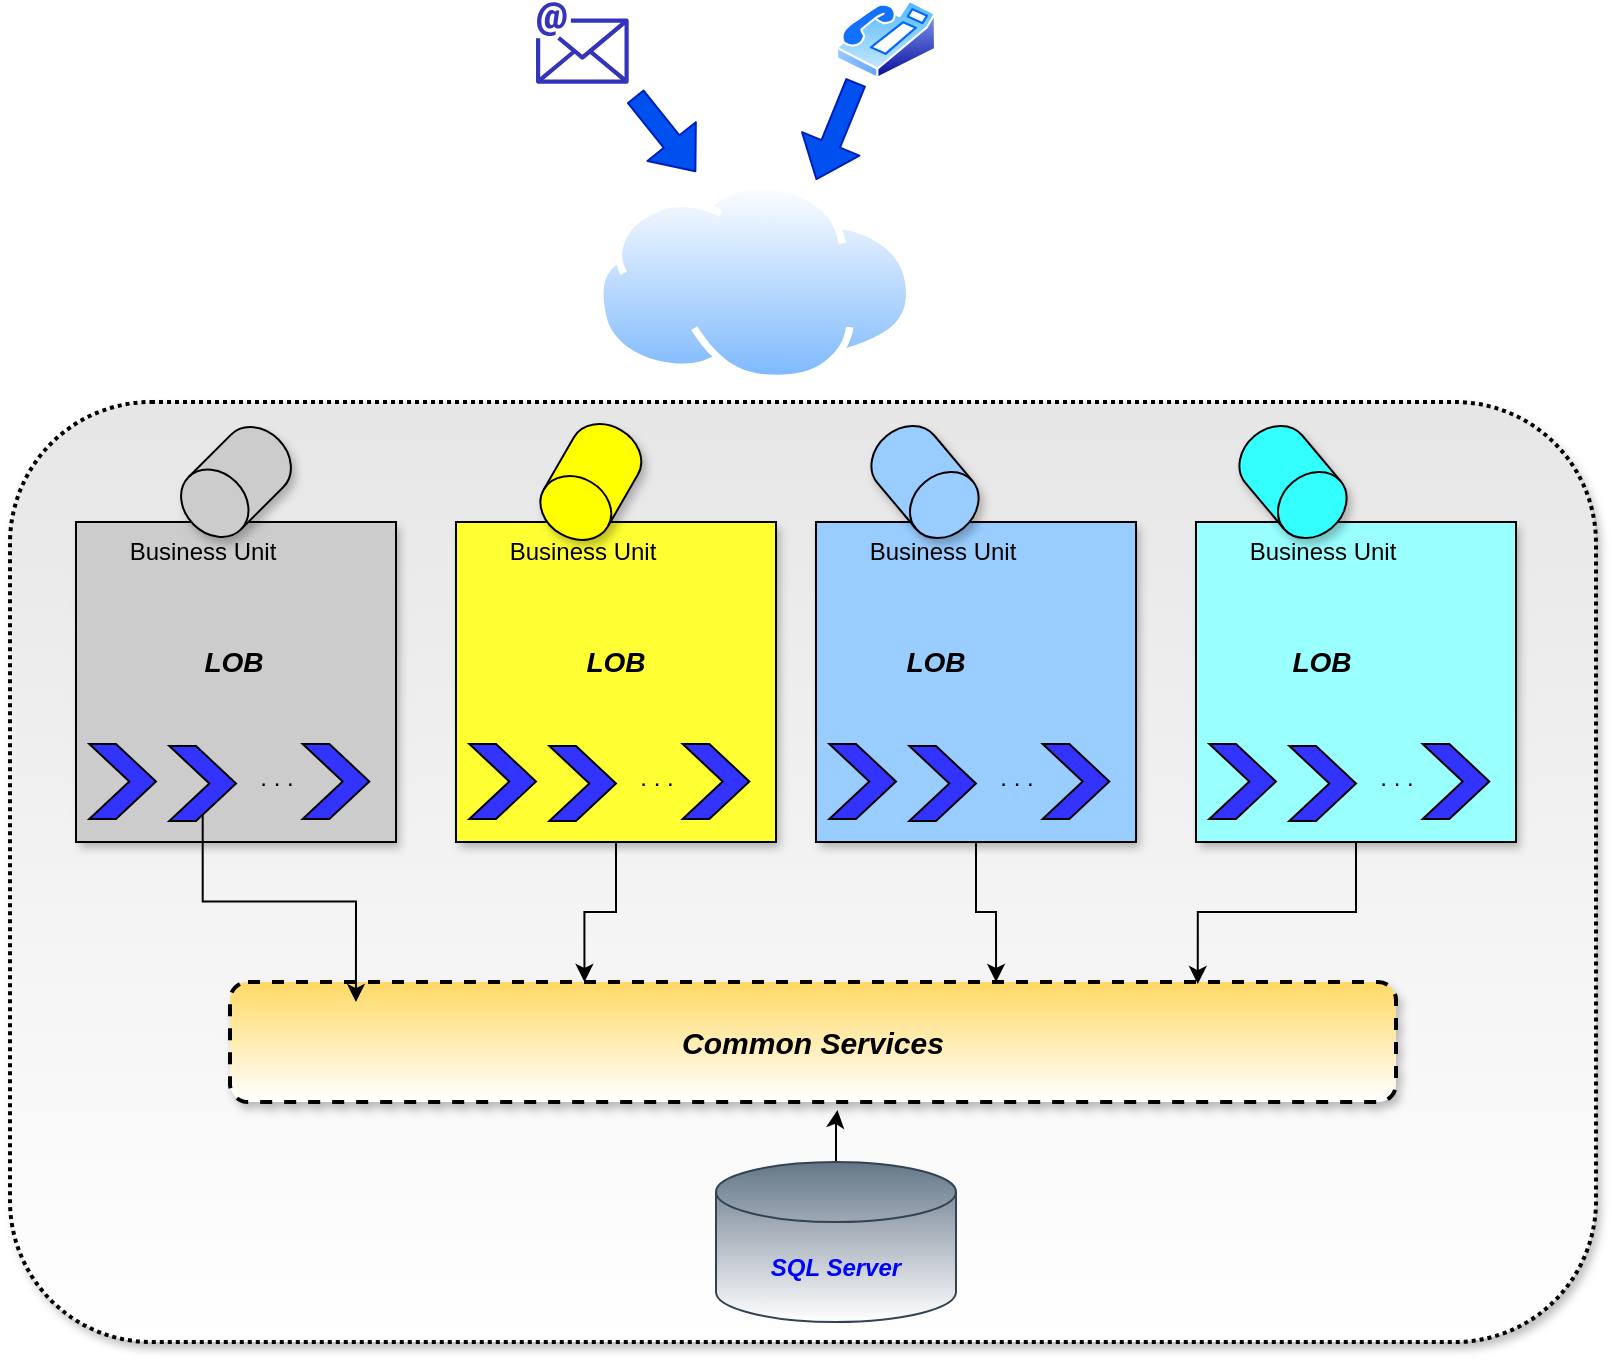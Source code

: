 <mxfile version="14.9.2" type="device"><diagram id="4MPoFTdNyFoeWIg-poJV" name="Page-1"><mxGraphModel dx="1117" dy="876" grid="1" gridSize="10" guides="1" tooltips="1" connect="1" arrows="1" fold="1" page="1" pageScale="1" pageWidth="1100" pageHeight="850" math="0" shadow="0"><root><mxCell id="0"/><mxCell id="1" parent="0"/><mxCell id="2uRRbdlk25BAYOI-nDra-14" value="" style="rounded=1;whiteSpace=wrap;html=1;shadow=1;glass=0;dashed=1;sketch=0;strokeWidth=2;gradientColor=#ffffff;dashPattern=1 1;fillColor=#E6E6E6;" vertex="1" parent="1"><mxGeometry x="87" y="250" width="793" height="470" as="geometry"/></mxCell><mxCell id="nF6u8aJNeLtkBNPNNLWe-8" value="" style="group;shadow=1;sketch=0;fillColor=#CCCCCC;" parent="1" vertex="1" connectable="0"><mxGeometry x="120" y="310" width="160" height="160" as="geometry"/></mxCell><mxCell id="nF6u8aJNeLtkBNPNNLWe-1" value="" style="whiteSpace=wrap;html=1;aspect=fixed;align=left;container=0;fillColor=#CCCCCC;" parent="nF6u8aJNeLtkBNPNNLWe-8" vertex="1"><mxGeometry width="160" height="160" as="geometry"/></mxCell><mxCell id="nF6u8aJNeLtkBNPNNLWe-2" value="" style="shape=step;perimeter=stepPerimeter;whiteSpace=wrap;html=1;fixedSize=1;container=0;fillColor=#3333FF;" parent="nF6u8aJNeLtkBNPNNLWe-8" vertex="1"><mxGeometry x="6.667" y="111" width="33.333" height="37.5" as="geometry"/></mxCell><mxCell id="nF6u8aJNeLtkBNPNNLWe-3" value="" style="shape=step;perimeter=stepPerimeter;whiteSpace=wrap;html=1;fixedSize=1;container=0;fillColor=#3333FF;" parent="nF6u8aJNeLtkBNPNNLWe-8" vertex="1"><mxGeometry x="46.667" y="112" width="33.333" height="37.5" as="geometry"/></mxCell><mxCell id="nF6u8aJNeLtkBNPNNLWe-4" value="" style="shape=step;perimeter=stepPerimeter;whiteSpace=wrap;html=1;fixedSize=1;container=0;fillColor=#3333FF;" parent="nF6u8aJNeLtkBNPNNLWe-8" vertex="1"><mxGeometry x="113.333" y="111" width="33.333" height="37.5" as="geometry"/></mxCell><mxCell id="nF6u8aJNeLtkBNPNNLWe-5" value=". . ." style="text;html=1;strokeColor=none;fillColor=none;align=center;verticalAlign=middle;whiteSpace=wrap;rounded=0;container=0;" parent="nF6u8aJNeLtkBNPNNLWe-8" vertex="1"><mxGeometry x="86.667" y="120.25" width="26.667" height="15.0" as="geometry"/></mxCell><mxCell id="nF6u8aJNeLtkBNPNNLWe-6" value="Business Unit" style="text;html=1;strokeColor=none;fillColor=none;align=center;verticalAlign=middle;whiteSpace=wrap;rounded=0;container=0;" parent="nF6u8aJNeLtkBNPNNLWe-8" vertex="1"><mxGeometry x="6.67" y="7.5" width="113.33" height="15" as="geometry"/></mxCell><mxCell id="2uRRbdlk25BAYOI-nDra-1" value="&lt;b&gt;&lt;i&gt;&lt;font style=&quot;font-size: 14px&quot;&gt;LOB&lt;/font&gt;&lt;/i&gt;&lt;/b&gt;" style="text;html=1;strokeColor=none;fillColor=none;align=center;verticalAlign=middle;whiteSpace=wrap;rounded=0;shadow=1;glass=0;dashed=1;sketch=0;" vertex="1" parent="nF6u8aJNeLtkBNPNNLWe-8"><mxGeometry x="59" y="60" width="40" height="20" as="geometry"/></mxCell><mxCell id="nF6u8aJNeLtkBNPNNLWe-9" value="" style="group;fillColor=#FFFF00;shadow=1;sketch=0;" parent="1" vertex="1" connectable="0"><mxGeometry x="310" y="310" width="160" height="160" as="geometry"/></mxCell><mxCell id="nF6u8aJNeLtkBNPNNLWe-10" value="" style="whiteSpace=wrap;html=1;aspect=fixed;align=left;container=0;fillColor=#FFFF33;" parent="nF6u8aJNeLtkBNPNNLWe-9" vertex="1"><mxGeometry width="160" height="160" as="geometry"/></mxCell><mxCell id="nF6u8aJNeLtkBNPNNLWe-11" value="" style="shape=step;perimeter=stepPerimeter;whiteSpace=wrap;html=1;fixedSize=1;container=0;fillColor=#3333FF;" parent="nF6u8aJNeLtkBNPNNLWe-9" vertex="1"><mxGeometry x="6.667" y="111" width="33.333" height="37.5" as="geometry"/></mxCell><mxCell id="nF6u8aJNeLtkBNPNNLWe-12" value="" style="shape=step;perimeter=stepPerimeter;whiteSpace=wrap;html=1;fixedSize=1;container=0;fillColor=#3333FF;" parent="nF6u8aJNeLtkBNPNNLWe-9" vertex="1"><mxGeometry x="46.667" y="112" width="33.333" height="37.5" as="geometry"/></mxCell><mxCell id="nF6u8aJNeLtkBNPNNLWe-13" value="" style="shape=step;perimeter=stepPerimeter;whiteSpace=wrap;html=1;fixedSize=1;container=0;fillColor=#3333FF;" parent="nF6u8aJNeLtkBNPNNLWe-9" vertex="1"><mxGeometry x="113.333" y="111" width="33.333" height="37.5" as="geometry"/></mxCell><mxCell id="nF6u8aJNeLtkBNPNNLWe-14" value=". . ." style="text;html=1;strokeColor=none;fillColor=none;align=center;verticalAlign=middle;whiteSpace=wrap;rounded=0;container=0;" parent="nF6u8aJNeLtkBNPNNLWe-9" vertex="1"><mxGeometry x="86.667" y="120.25" width="26.667" height="15.0" as="geometry"/></mxCell><mxCell id="nF6u8aJNeLtkBNPNNLWe-15" value="Business Unit" style="text;html=1;strokeColor=none;fillColor=none;align=center;verticalAlign=middle;whiteSpace=wrap;rounded=0;container=0;" parent="nF6u8aJNeLtkBNPNNLWe-9" vertex="1"><mxGeometry x="6.67" y="7.5" width="113.33" height="15" as="geometry"/></mxCell><mxCell id="2uRRbdlk25BAYOI-nDra-10" value="&lt;b&gt;&lt;i&gt;&lt;font style=&quot;font-size: 14px&quot;&gt;LOB&lt;/font&gt;&lt;/i&gt;&lt;/b&gt;" style="text;html=1;strokeColor=none;fillColor=none;align=center;verticalAlign=middle;whiteSpace=wrap;rounded=0;shadow=1;glass=0;dashed=1;sketch=0;" vertex="1" parent="nF6u8aJNeLtkBNPNNLWe-9"><mxGeometry x="60" y="60" width="40" height="20" as="geometry"/></mxCell><mxCell id="nF6u8aJNeLtkBNPNNLWe-16" value="" style="group;shadow=1;sketch=0;fillColor=#99CCFF;" parent="1" vertex="1" connectable="0"><mxGeometry x="490" y="310" width="160" height="160" as="geometry"/></mxCell><mxCell id="nF6u8aJNeLtkBNPNNLWe-17" value="" style="whiteSpace=wrap;html=1;aspect=fixed;align=left;container=0;fillColor=#99CCFF;" parent="nF6u8aJNeLtkBNPNNLWe-16" vertex="1"><mxGeometry width="160" height="160" as="geometry"/></mxCell><mxCell id="nF6u8aJNeLtkBNPNNLWe-18" value="" style="shape=step;perimeter=stepPerimeter;whiteSpace=wrap;html=1;fixedSize=1;container=0;fillColor=#3333FF;" parent="nF6u8aJNeLtkBNPNNLWe-16" vertex="1"><mxGeometry x="6.667" y="111" width="33.333" height="37.5" as="geometry"/></mxCell><mxCell id="nF6u8aJNeLtkBNPNNLWe-19" value="" style="shape=step;perimeter=stepPerimeter;whiteSpace=wrap;html=1;fixedSize=1;container=0;fillColor=#3333FF;" parent="nF6u8aJNeLtkBNPNNLWe-16" vertex="1"><mxGeometry x="46.667" y="112" width="33.333" height="37.5" as="geometry"/></mxCell><mxCell id="nF6u8aJNeLtkBNPNNLWe-20" value="" style="shape=step;perimeter=stepPerimeter;whiteSpace=wrap;html=1;fixedSize=1;container=0;fillColor=#3333FF;" parent="nF6u8aJNeLtkBNPNNLWe-16" vertex="1"><mxGeometry x="113.333" y="111" width="33.333" height="37.5" as="geometry"/></mxCell><mxCell id="nF6u8aJNeLtkBNPNNLWe-21" value=". . ." style="text;html=1;strokeColor=none;fillColor=none;align=center;verticalAlign=middle;whiteSpace=wrap;rounded=0;container=0;" parent="nF6u8aJNeLtkBNPNNLWe-16" vertex="1"><mxGeometry x="86.667" y="120.25" width="26.667" height="15.0" as="geometry"/></mxCell><mxCell id="nF6u8aJNeLtkBNPNNLWe-22" value="Business Unit" style="text;html=1;strokeColor=none;fillColor=none;align=center;verticalAlign=middle;whiteSpace=wrap;rounded=0;container=0;" parent="nF6u8aJNeLtkBNPNNLWe-16" vertex="1"><mxGeometry x="6.67" y="7.5" width="113.33" height="15" as="geometry"/></mxCell><mxCell id="2uRRbdlk25BAYOI-nDra-11" value="&lt;b&gt;&lt;i&gt;&lt;font style=&quot;font-size: 14px&quot;&gt;LOB&lt;/font&gt;&lt;/i&gt;&lt;/b&gt;" style="text;html=1;strokeColor=none;fillColor=none;align=center;verticalAlign=middle;whiteSpace=wrap;rounded=0;shadow=1;glass=0;dashed=1;sketch=0;" vertex="1" parent="nF6u8aJNeLtkBNPNNLWe-16"><mxGeometry x="40" y="60" width="40" height="20" as="geometry"/></mxCell><mxCell id="nF6u8aJNeLtkBNPNNLWe-23" value="" style="group;fillColor=#99FFFF;shadow=1;sketch=0;" parent="1" vertex="1" connectable="0"><mxGeometry x="680" y="310" width="160" height="160" as="geometry"/></mxCell><mxCell id="nF6u8aJNeLtkBNPNNLWe-24" value="" style="whiteSpace=wrap;html=1;aspect=fixed;align=left;container=0;fillColor=#99FFFF;" parent="nF6u8aJNeLtkBNPNNLWe-23" vertex="1"><mxGeometry width="160" height="160" as="geometry"/></mxCell><mxCell id="nF6u8aJNeLtkBNPNNLWe-25" value="" style="shape=step;perimeter=stepPerimeter;whiteSpace=wrap;html=1;fixedSize=1;container=0;fillColor=#3333FF;" parent="nF6u8aJNeLtkBNPNNLWe-23" vertex="1"><mxGeometry x="6.667" y="111" width="33.333" height="37.5" as="geometry"/></mxCell><mxCell id="nF6u8aJNeLtkBNPNNLWe-26" value="" style="shape=step;perimeter=stepPerimeter;whiteSpace=wrap;html=1;fixedSize=1;container=0;fillColor=#3333FF;" parent="nF6u8aJNeLtkBNPNNLWe-23" vertex="1"><mxGeometry x="46.667" y="112" width="33.333" height="37.5" as="geometry"/></mxCell><mxCell id="nF6u8aJNeLtkBNPNNLWe-27" value="" style="shape=step;perimeter=stepPerimeter;whiteSpace=wrap;html=1;fixedSize=1;container=0;fillColor=#3333FF;" parent="nF6u8aJNeLtkBNPNNLWe-23" vertex="1"><mxGeometry x="113.333" y="111" width="33.333" height="37.5" as="geometry"/></mxCell><mxCell id="nF6u8aJNeLtkBNPNNLWe-28" value=". . ." style="text;html=1;strokeColor=none;fillColor=none;align=center;verticalAlign=middle;whiteSpace=wrap;rounded=0;container=0;" parent="nF6u8aJNeLtkBNPNNLWe-23" vertex="1"><mxGeometry x="86.667" y="120.25" width="26.667" height="15.0" as="geometry"/></mxCell><mxCell id="nF6u8aJNeLtkBNPNNLWe-29" value="Business Unit" style="text;html=1;strokeColor=none;fillColor=none;align=center;verticalAlign=middle;whiteSpace=wrap;rounded=0;container=0;" parent="nF6u8aJNeLtkBNPNNLWe-23" vertex="1"><mxGeometry x="6.67" y="7.5" width="113.33" height="15" as="geometry"/></mxCell><mxCell id="2uRRbdlk25BAYOI-nDra-12" value="&lt;b&gt;&lt;i&gt;&lt;font style=&quot;font-size: 14px&quot;&gt;LOB&lt;/font&gt;&lt;/i&gt;&lt;/b&gt;" style="text;html=1;strokeColor=none;fillColor=none;align=center;verticalAlign=middle;whiteSpace=wrap;rounded=0;shadow=1;glass=0;dashed=1;sketch=0;" vertex="1" parent="nF6u8aJNeLtkBNPNNLWe-23"><mxGeometry x="43.34" y="60" width="40" height="20" as="geometry"/></mxCell><mxCell id="nF6u8aJNeLtkBNPNNLWe-32" style="edgeStyle=orthogonalEdgeStyle;rounded=0;orthogonalLoop=1;jettySize=auto;html=1;entryX=0.521;entryY=1.067;entryDx=0;entryDy=0;entryPerimeter=0;" parent="1" source="nF6u8aJNeLtkBNPNNLWe-30" target="nF6u8aJNeLtkBNPNNLWe-31" edge="1"><mxGeometry relative="1" as="geometry"/></mxCell><mxCell id="nF6u8aJNeLtkBNPNNLWe-30" value="&lt;i&gt;&lt;b&gt;&lt;font color=&quot;#0000ff&quot;&gt;SQL Server&lt;/font&gt;&lt;/b&gt;&lt;/i&gt;" style="shape=cylinder3;whiteSpace=wrap;html=1;boundedLbl=1;backgroundOutline=1;size=15;fillColor=#647687;strokeColor=#314354;fontColor=#ffffff;gradientColor=#ffffff;" parent="1" vertex="1"><mxGeometry x="440" y="630" width="120" height="80" as="geometry"/></mxCell><mxCell id="nF6u8aJNeLtkBNPNNLWe-31" value="&lt;i&gt;&lt;b&gt;&lt;font style=&quot;font-size: 15px&quot;&gt;Common Services&lt;/font&gt;&lt;/b&gt;&lt;/i&gt;" style="rounded=1;whiteSpace=wrap;html=1;fillColor=#FFD966;gradientColor=#ffffff;dashed=1;strokeWidth=2;shadow=1;sketch=0;glass=0;" parent="1" vertex="1"><mxGeometry x="197" y="540" width="583" height="60" as="geometry"/></mxCell><mxCell id="nF6u8aJNeLtkBNPNNLWe-33" style="edgeStyle=orthogonalEdgeStyle;rounded=0;orthogonalLoop=1;jettySize=auto;html=1;entryX=0.108;entryY=0.167;entryDx=0;entryDy=0;entryPerimeter=0;" parent="1" source="nF6u8aJNeLtkBNPNNLWe-3" target="nF6u8aJNeLtkBNPNNLWe-31" edge="1"><mxGeometry relative="1" as="geometry"/></mxCell><mxCell id="nF6u8aJNeLtkBNPNNLWe-34" style="edgeStyle=orthogonalEdgeStyle;rounded=0;orthogonalLoop=1;jettySize=auto;html=1;entryX=0.304;entryY=0;entryDx=0;entryDy=0;entryPerimeter=0;" parent="1" source="nF6u8aJNeLtkBNPNNLWe-10" target="nF6u8aJNeLtkBNPNNLWe-31" edge="1"><mxGeometry relative="1" as="geometry"/></mxCell><mxCell id="nF6u8aJNeLtkBNPNNLWe-35" style="edgeStyle=orthogonalEdgeStyle;rounded=0;orthogonalLoop=1;jettySize=auto;html=1;entryX=0.657;entryY=0;entryDx=0;entryDy=0;entryPerimeter=0;" parent="1" source="nF6u8aJNeLtkBNPNNLWe-17" target="nF6u8aJNeLtkBNPNNLWe-31" edge="1"><mxGeometry relative="1" as="geometry"/></mxCell><mxCell id="nF6u8aJNeLtkBNPNNLWe-36" style="edgeStyle=orthogonalEdgeStyle;rounded=0;orthogonalLoop=1;jettySize=auto;html=1;entryX=0.83;entryY=0.017;entryDx=0;entryDy=0;entryPerimeter=0;" parent="1" source="nF6u8aJNeLtkBNPNNLWe-24" target="nF6u8aJNeLtkBNPNNLWe-31" edge="1"><mxGeometry relative="1" as="geometry"/></mxCell><mxCell id="nF6u8aJNeLtkBNPNNLWe-37" value="" style="shape=cylinder3;whiteSpace=wrap;html=1;boundedLbl=1;backgroundOutline=1;size=15;rotation=-135;shadow=1;sketch=0;fillColor=#CCCCCC;" parent="1" vertex="1"><mxGeometry x="181.5" y="260" width="37" height="60" as="geometry"/></mxCell><mxCell id="nF6u8aJNeLtkBNPNNLWe-38" value="" style="shape=cylinder3;whiteSpace=wrap;html=1;boundedLbl=1;backgroundOutline=1;size=15;rotation=-150;fillColor=#FFFF00;shadow=1;sketch=0;" parent="1" vertex="1"><mxGeometry x="358.91" y="260" width="37" height="60" as="geometry"/></mxCell><mxCell id="nF6u8aJNeLtkBNPNNLWe-39" value="" style="shape=cylinder3;whiteSpace=wrap;html=1;boundedLbl=1;backgroundOutline=1;size=15;rotation=140;shadow=1;sketch=0;fillColor=#99CCFF;" parent="1" vertex="1"><mxGeometry x="526" y="260" width="37" height="60" as="geometry"/></mxCell><mxCell id="nF6u8aJNeLtkBNPNNLWe-40" value="" style="shape=cylinder3;whiteSpace=wrap;html=1;boundedLbl=1;backgroundOutline=1;size=15;rotation=140;fillColor=#33FFFF;shadow=1;sketch=0;" parent="1" vertex="1"><mxGeometry x="710" y="260" width="37" height="60" as="geometry"/></mxCell><mxCell id="nF6u8aJNeLtkBNPNNLWe-41" value="" style="outlineConnect=0;fontColor=#232F3E;gradientColor=none;fillColor=#3334B9;strokeColor=none;dashed=0;verticalLabelPosition=bottom;verticalAlign=top;align=center;html=1;fontSize=12;fontStyle=0;aspect=fixed;pointerEvents=1;shape=mxgraph.aws4.email;" parent="1" vertex="1"><mxGeometry x="350" y="50" width="46.35" height="41" as="geometry"/></mxCell><mxCell id="nF6u8aJNeLtkBNPNNLWe-42" value="" style="aspect=fixed;perimeter=ellipsePerimeter;html=1;align=center;shadow=0;dashed=0;spacingTop=3;image;image=img/lib/active_directory/phone.svg;" parent="1" vertex="1"><mxGeometry x="500" y="49" width="50" height="39.5" as="geometry"/></mxCell><mxCell id="nF6u8aJNeLtkBNPNNLWe-43" value="" style="shape=flexArrow;endArrow=classic;html=1;fillColor=#0050ef;strokeColor=#001DBC;" parent="1" edge="1"><mxGeometry width="50" height="50" relative="1" as="geometry"><mxPoint x="510" y="90" as="sourcePoint"/><mxPoint x="490" y="139" as="targetPoint"/></mxGeometry></mxCell><mxCell id="nF6u8aJNeLtkBNPNNLWe-44" value="" style="shape=flexArrow;endArrow=classic;html=1;fillColor=#0050ef;strokeColor=#001DBC;" parent="1" edge="1"><mxGeometry width="50" height="50" relative="1" as="geometry"><mxPoint x="399.584" y="97" as="sourcePoint"/><mxPoint x="430" y="135" as="targetPoint"/></mxGeometry></mxCell><mxCell id="2uRRbdlk25BAYOI-nDra-13" value="" style="aspect=fixed;perimeter=ellipsePerimeter;html=1;align=center;shadow=0;dashed=0;spacingTop=3;image;image=img/lib/active_directory/internet_cloud.svg;glass=0;sketch=0;strokeWidth=2;fillColor=#FFD966;gradientColor=#ffffff;" vertex="1" parent="1"><mxGeometry x="380" y="140" width="158.73" height="100" as="geometry"/></mxCell></root></mxGraphModel></diagram></mxfile>
